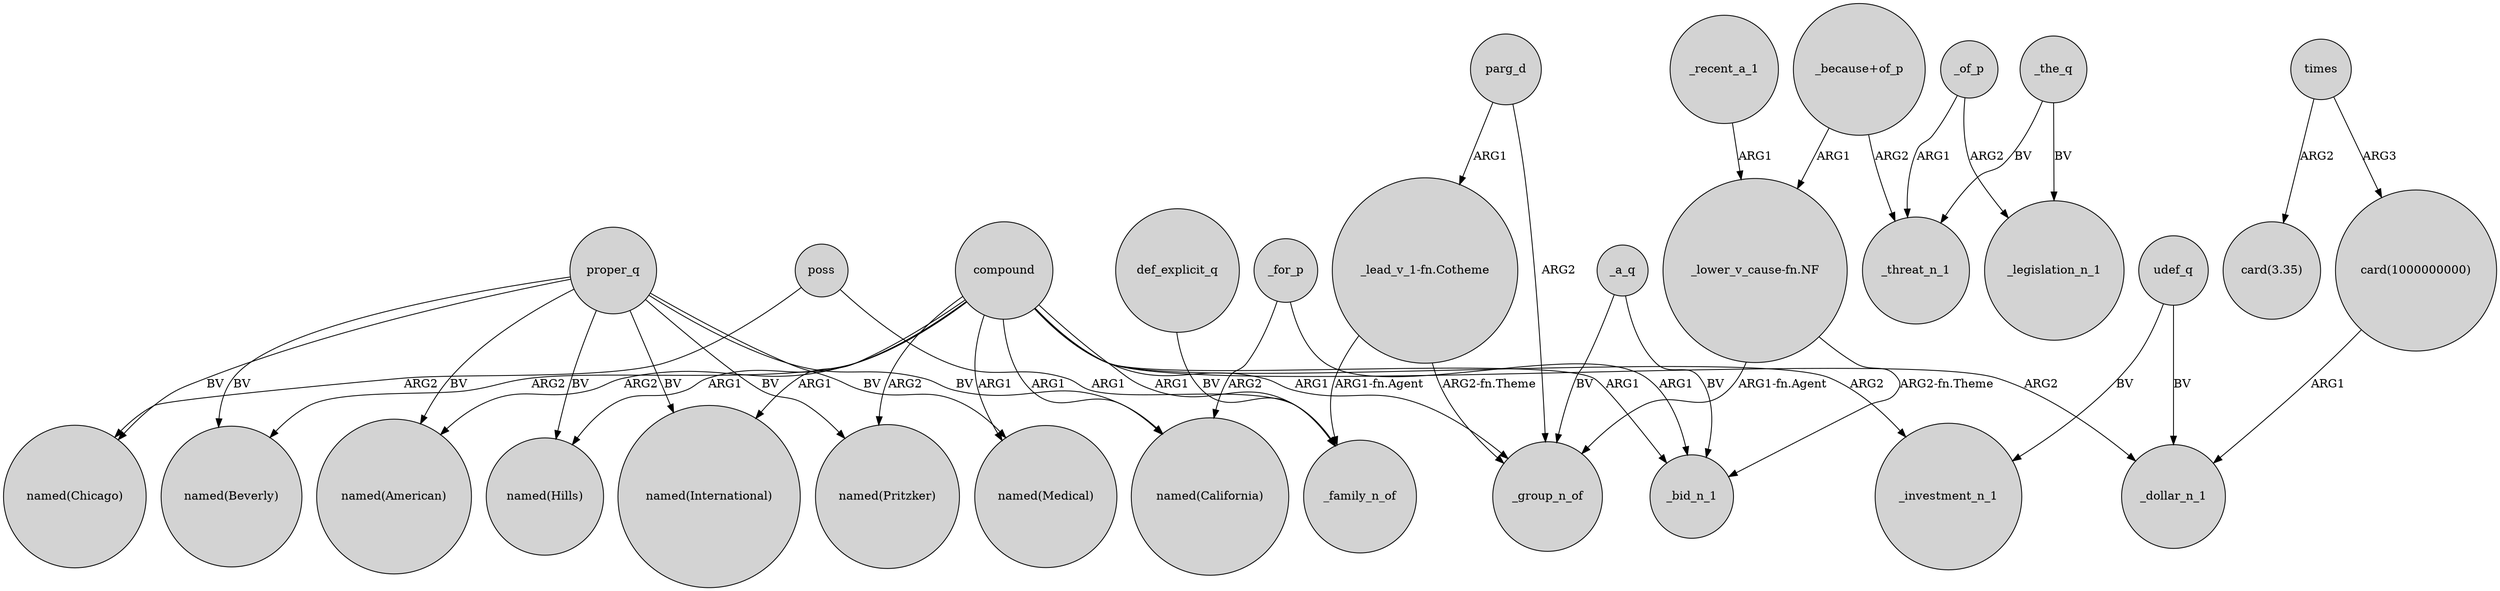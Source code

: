 digraph {
	node [shape=circle style=filled]
	compound -> "named(International)" [label=ARG1]
	compound -> _family_n_of [label=ARG1]
	compound -> "named(Medical)" [label=ARG1]
	parg_d -> "_lead_v_1-fn.Cotheme" [label=ARG1]
	proper_q -> "named(American)" [label=BV]
	"_lead_v_1-fn.Cotheme" -> _group_n_of [label="ARG2-fn.Theme"]
	compound -> "named(Hills)" [label=ARG1]
	proper_q -> "named(Hills)" [label=BV]
	proper_q -> "named(California)" [label=BV]
	compound -> _investment_n_1 [label=ARG2]
	parg_d -> _group_n_of [label=ARG2]
	_the_q -> _threat_n_1 [label=BV]
	proper_q -> "named(Pritzker)" [label=BV]
	poss -> _family_n_of [label=ARG1]
	_for_p -> "named(California)" [label=ARG2]
	compound -> "named(American)" [label=ARG2]
	compound -> "named(Beverly)" [label=ARG2]
	times -> "card(1000000000)" [label=ARG3]
	"_lower_v_cause-fn.NF" -> _group_n_of [label="ARG1-fn.Agent"]
	_recent_a_1 -> "_lower_v_cause-fn.NF" [label=ARG1]
	"_because+of_p" -> _threat_n_1 [label=ARG2]
	poss -> "named(Chicago)" [label=ARG2]
	compound -> "named(California)" [label=ARG1]
	times -> "card(3.35)" [label=ARG2]
	"_lower_v_cause-fn.NF" -> _bid_n_1 [label="ARG2-fn.Theme"]
	_the_q -> _legislation_n_1 [label=BV]
	compound -> "named(Pritzker)" [label=ARG2]
	proper_q -> "named(Medical)" [label=BV]
	udef_q -> _investment_n_1 [label=BV]
	_for_p -> _bid_n_1 [label=ARG1]
	proper_q -> "named(Beverly)" [label=BV]
	"_because+of_p" -> "_lower_v_cause-fn.NF" [label=ARG1]
	_a_q -> _group_n_of [label=BV]
	def_explicit_q -> _family_n_of [label=BV]
	"card(1000000000)" -> _dollar_n_1 [label=ARG1]
	_of_p -> _threat_n_1 [label=ARG1]
	compound -> _dollar_n_1 [label=ARG2]
	_of_p -> _legislation_n_1 [label=ARG2]
	compound -> _bid_n_1 [label=ARG1]
	compound -> _group_n_of [label=ARG1]
	proper_q -> "named(Chicago)" [label=BV]
	udef_q -> _dollar_n_1 [label=BV]
	_a_q -> _bid_n_1 [label=BV]
	"_lead_v_1-fn.Cotheme" -> _family_n_of [label="ARG1-fn.Agent"]
	proper_q -> "named(International)" [label=BV]
}

